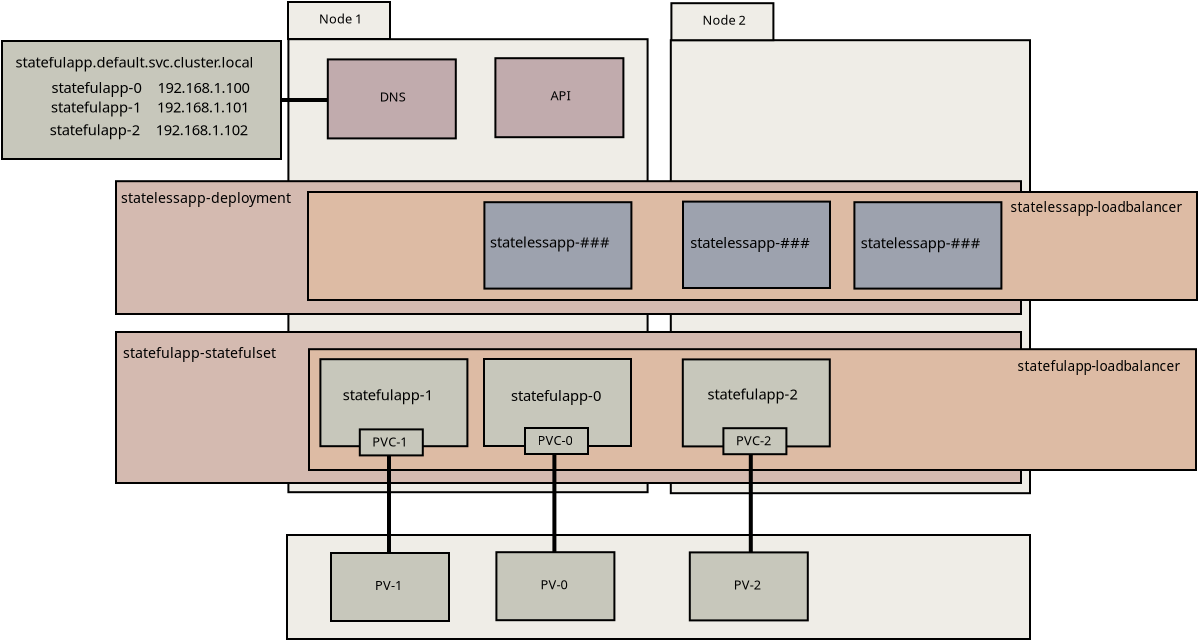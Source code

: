<?xml version="1.0" encoding="UTF-8"?>
<dia:diagram xmlns:dia="http://www.lysator.liu.se/~alla/dia/">
  <dia:layer name="Nodes" visible="true" connectable="true">
    <dia:object type="Standard - Box" version="0" id="O0">
      <dia:attribute name="obj_pos">
        <dia:point val="30.34,10.96"/>
      </dia:attribute>
      <dia:attribute name="obj_bb">
        <dia:rectangle val="30.29,10.91;48.35,33.66"/>
      </dia:attribute>
      <dia:attribute name="elem_corner">
        <dia:point val="30.34,10.96"/>
      </dia:attribute>
      <dia:attribute name="elem_width">
        <dia:real val="17.96"/>
      </dia:attribute>
      <dia:attribute name="elem_height">
        <dia:real val="22.65"/>
      </dia:attribute>
      <dia:attribute name="inner_color">
        <dia:color val="#efede7ff"/>
      </dia:attribute>
      <dia:attribute name="show_background">
        <dia:boolean val="true"/>
      </dia:attribute>
    </dia:object>
    <dia:object type="Standard - Box" version="0" id="O1">
      <dia:attribute name="obj_pos">
        <dia:point val="11.22,10.91"/>
      </dia:attribute>
      <dia:attribute name="obj_bb">
        <dia:rectangle val="11.17,10.86;29.23,33.61"/>
      </dia:attribute>
      <dia:attribute name="elem_corner">
        <dia:point val="11.22,10.91"/>
      </dia:attribute>
      <dia:attribute name="elem_width">
        <dia:real val="17.96"/>
      </dia:attribute>
      <dia:attribute name="elem_height">
        <dia:real val="22.65"/>
      </dia:attribute>
      <dia:attribute name="inner_color">
        <dia:color val="#efede7ff"/>
      </dia:attribute>
      <dia:attribute name="show_background">
        <dia:boolean val="true"/>
      </dia:attribute>
    </dia:object>
    <dia:object type="Standard - Box" version="0" id="O2">
      <dia:attribute name="obj_pos">
        <dia:point val="11.2,9.05"/>
      </dia:attribute>
      <dia:attribute name="obj_bb">
        <dia:rectangle val="11.15,9;16.35,10.95"/>
      </dia:attribute>
      <dia:attribute name="elem_corner">
        <dia:point val="11.2,9.05"/>
      </dia:attribute>
      <dia:attribute name="elem_width">
        <dia:real val="5.1"/>
      </dia:attribute>
      <dia:attribute name="elem_height">
        <dia:real val="1.85"/>
      </dia:attribute>
      <dia:attribute name="inner_color">
        <dia:color val="#efede7ff"/>
      </dia:attribute>
      <dia:attribute name="show_background">
        <dia:boolean val="true"/>
      </dia:attribute>
    </dia:object>
    <dia:object type="Standard - Text" version="1" id="O3">
      <dia:attribute name="obj_pos">
        <dia:point val="12.75,10.125"/>
      </dia:attribute>
      <dia:attribute name="obj_bb">
        <dia:rectangle val="12.75,9.53;15.035,10.277"/>
      </dia:attribute>
      <dia:attribute name="text">
        <dia:composite type="text">
          <dia:attribute name="string">
            <dia:string>#Node 1#</dia:string>
          </dia:attribute>
          <dia:attribute name="font">
            <dia:font family="sans" style="0" name="Helvetica"/>
          </dia:attribute>
          <dia:attribute name="height">
            <dia:real val="0.8"/>
          </dia:attribute>
          <dia:attribute name="pos">
            <dia:point val="12.75,10.125"/>
          </dia:attribute>
          <dia:attribute name="color">
            <dia:color val="#000000ff"/>
          </dia:attribute>
          <dia:attribute name="alignment">
            <dia:enum val="0"/>
          </dia:attribute>
        </dia:composite>
      </dia:attribute>
      <dia:attribute name="valign">
        <dia:enum val="3"/>
      </dia:attribute>
    </dia:object>
    <dia:object type="Standard - Box" version="0" id="O4">
      <dia:attribute name="obj_pos">
        <dia:point val="30.37,9.11"/>
      </dia:attribute>
      <dia:attribute name="obj_bb">
        <dia:rectangle val="30.32,9.06;35.52,11.01"/>
      </dia:attribute>
      <dia:attribute name="elem_corner">
        <dia:point val="30.37,9.11"/>
      </dia:attribute>
      <dia:attribute name="elem_width">
        <dia:real val="5.1"/>
      </dia:attribute>
      <dia:attribute name="elem_height">
        <dia:real val="1.85"/>
      </dia:attribute>
      <dia:attribute name="inner_color">
        <dia:color val="#efede7ff"/>
      </dia:attribute>
      <dia:attribute name="show_background">
        <dia:boolean val="true"/>
      </dia:attribute>
    </dia:object>
    <dia:object type="Standard - Text" version="1" id="O5">
      <dia:attribute name="obj_pos">
        <dia:point val="31.92,10.185"/>
      </dia:attribute>
      <dia:attribute name="obj_bb">
        <dia:rectangle val="31.92,9.59;34.205,10.338"/>
      </dia:attribute>
      <dia:attribute name="text">
        <dia:composite type="text">
          <dia:attribute name="string">
            <dia:string>#Node 2#</dia:string>
          </dia:attribute>
          <dia:attribute name="font">
            <dia:font family="sans" style="0" name="Helvetica"/>
          </dia:attribute>
          <dia:attribute name="height">
            <dia:real val="0.8"/>
          </dia:attribute>
          <dia:attribute name="pos">
            <dia:point val="31.92,10.185"/>
          </dia:attribute>
          <dia:attribute name="color">
            <dia:color val="#000000ff"/>
          </dia:attribute>
          <dia:attribute name="alignment">
            <dia:enum val="0"/>
          </dia:attribute>
        </dia:composite>
      </dia:attribute>
      <dia:attribute name="valign">
        <dia:enum val="3"/>
      </dia:attribute>
    </dia:object>
  </dia:layer>
  <dia:layer name="System" visible="true" connectable="true">
    <dia:object type="Standard - Box" version="0" id="O6">
      <dia:attribute name="obj_pos">
        <dia:point val="21.57,11.86"/>
      </dia:attribute>
      <dia:attribute name="obj_bb">
        <dia:rectangle val="21.52,11.81;28.02,15.86"/>
      </dia:attribute>
      <dia:attribute name="elem_corner">
        <dia:point val="21.57,11.86"/>
      </dia:attribute>
      <dia:attribute name="elem_width">
        <dia:real val="6.4"/>
      </dia:attribute>
      <dia:attribute name="elem_height">
        <dia:real val="3.95"/>
      </dia:attribute>
      <dia:attribute name="inner_color">
        <dia:color val="#c1abadff"/>
      </dia:attribute>
      <dia:attribute name="show_background">
        <dia:boolean val="true"/>
      </dia:attribute>
    </dia:object>
    <dia:object type="Standard - Text" version="1" id="O7">
      <dia:attribute name="obj_pos">
        <dia:point val="24.32,13.96"/>
      </dia:attribute>
      <dia:attribute name="obj_bb">
        <dia:rectangle val="24.32,13.365;25.332,14.113"/>
      </dia:attribute>
      <dia:attribute name="text">
        <dia:composite type="text">
          <dia:attribute name="string">
            <dia:string>#API#</dia:string>
          </dia:attribute>
          <dia:attribute name="font">
            <dia:font family="sans" style="0" name="Helvetica"/>
          </dia:attribute>
          <dia:attribute name="height">
            <dia:real val="0.8"/>
          </dia:attribute>
          <dia:attribute name="pos">
            <dia:point val="24.32,13.96"/>
          </dia:attribute>
          <dia:attribute name="color">
            <dia:color val="#000000ff"/>
          </dia:attribute>
          <dia:attribute name="alignment">
            <dia:enum val="0"/>
          </dia:attribute>
        </dia:composite>
      </dia:attribute>
      <dia:attribute name="valign">
        <dia:enum val="3"/>
      </dia:attribute>
    </dia:object>
    <dia:object type="Standard - Box" version="0" id="O8">
      <dia:attribute name="obj_pos">
        <dia:point val="13.19,11.92"/>
      </dia:attribute>
      <dia:attribute name="obj_bb">
        <dia:rectangle val="13.14,11.87;19.64,15.92"/>
      </dia:attribute>
      <dia:attribute name="elem_corner">
        <dia:point val="13.19,11.92"/>
      </dia:attribute>
      <dia:attribute name="elem_width">
        <dia:real val="6.4"/>
      </dia:attribute>
      <dia:attribute name="elem_height">
        <dia:real val="3.95"/>
      </dia:attribute>
      <dia:attribute name="inner_color">
        <dia:color val="#c1abadff"/>
      </dia:attribute>
      <dia:attribute name="show_background">
        <dia:boolean val="true"/>
      </dia:attribute>
    </dia:object>
    <dia:object type="Standard - Text" version="1" id="O9">
      <dia:attribute name="obj_pos">
        <dia:point val="15.79,14.02"/>
      </dia:attribute>
      <dia:attribute name="obj_bb">
        <dia:rectangle val="15.79,13.425;17.17,14.172"/>
      </dia:attribute>
      <dia:attribute name="text">
        <dia:composite type="text">
          <dia:attribute name="string">
            <dia:string>#DNS#</dia:string>
          </dia:attribute>
          <dia:attribute name="font">
            <dia:font family="sans" style="0" name="Helvetica"/>
          </dia:attribute>
          <dia:attribute name="height">
            <dia:real val="0.8"/>
          </dia:attribute>
          <dia:attribute name="pos">
            <dia:point val="15.79,14.02"/>
          </dia:attribute>
          <dia:attribute name="color">
            <dia:color val="#000000ff"/>
          </dia:attribute>
          <dia:attribute name="alignment">
            <dia:enum val="0"/>
          </dia:attribute>
        </dia:composite>
      </dia:attribute>
      <dia:attribute name="valign">
        <dia:enum val="3"/>
      </dia:attribute>
    </dia:object>
  </dia:layer>
  <dia:layer name="Deployment" visible="true" connectable="true">
    <dia:object type="Standard - Box" version="0" id="O10">
      <dia:attribute name="obj_pos">
        <dia:point val="2.6,18.01"/>
      </dia:attribute>
      <dia:attribute name="obj_bb">
        <dia:rectangle val="2.55,17.96;47.9,24.7"/>
      </dia:attribute>
      <dia:attribute name="elem_corner">
        <dia:point val="2.6,18.01"/>
      </dia:attribute>
      <dia:attribute name="elem_width">
        <dia:real val="45.25"/>
      </dia:attribute>
      <dia:attribute name="elem_height">
        <dia:real val="6.64"/>
      </dia:attribute>
      <dia:attribute name="inner_color">
        <dia:color val="#d4bab0ff"/>
      </dia:attribute>
      <dia:attribute name="show_background">
        <dia:boolean val="true"/>
      </dia:attribute>
    </dia:object>
    <dia:object type="Standard - Text" version="1" id="O11">
      <dia:attribute name="obj_pos">
        <dia:point val="2.85,19.1"/>
      </dia:attribute>
      <dia:attribute name="obj_bb">
        <dia:rectangle val="2.85,18.442;11.843,19.267"/>
      </dia:attribute>
      <dia:attribute name="text">
        <dia:composite type="text">
          <dia:attribute name="string">
            <dia:string>#statelessapp-deployment#</dia:string>
          </dia:attribute>
          <dia:attribute name="font">
            <dia:font family="sans" style="0" name="Helvetica"/>
          </dia:attribute>
          <dia:attribute name="height">
            <dia:real val="0.885"/>
          </dia:attribute>
          <dia:attribute name="pos">
            <dia:point val="2.85,19.1"/>
          </dia:attribute>
          <dia:attribute name="color">
            <dia:color val="#000000ff"/>
          </dia:attribute>
          <dia:attribute name="alignment">
            <dia:enum val="0"/>
          </dia:attribute>
        </dia:composite>
      </dia:attribute>
      <dia:attribute name="valign">
        <dia:enum val="3"/>
      </dia:attribute>
    </dia:object>
  </dia:layer>
  <dia:layer name="StatefulSet" visible="true" connectable="true" active="true">
    <dia:object type="Standard - Box" version="0" id="O12">
      <dia:attribute name="obj_pos">
        <dia:point val="2.6,25.55"/>
      </dia:attribute>
      <dia:attribute name="obj_bb">
        <dia:rectangle val="2.55,25.5;47.9,33.15"/>
      </dia:attribute>
      <dia:attribute name="elem_corner">
        <dia:point val="2.6,25.55"/>
      </dia:attribute>
      <dia:attribute name="elem_width">
        <dia:real val="45.25"/>
      </dia:attribute>
      <dia:attribute name="elem_height">
        <dia:real val="7.55"/>
      </dia:attribute>
      <dia:attribute name="inner_color">
        <dia:color val="#d4bab0ff"/>
      </dia:attribute>
      <dia:attribute name="show_background">
        <dia:boolean val="true"/>
      </dia:attribute>
    </dia:object>
    <dia:object type="Standard - Text" version="1" id="O13">
      <dia:attribute name="obj_pos">
        <dia:point val="2.95,26.85"/>
      </dia:attribute>
      <dia:attribute name="obj_bb">
        <dia:rectangle val="2.95,26.192;11.003,27.017"/>
      </dia:attribute>
      <dia:attribute name="text">
        <dia:composite type="text">
          <dia:attribute name="string">
            <dia:string>#statefulapp-statefulset#</dia:string>
          </dia:attribute>
          <dia:attribute name="font">
            <dia:font family="sans" style="0" name="Helvetica"/>
          </dia:attribute>
          <dia:attribute name="height">
            <dia:real val="0.885"/>
          </dia:attribute>
          <dia:attribute name="pos">
            <dia:point val="2.95,26.85"/>
          </dia:attribute>
          <dia:attribute name="color">
            <dia:color val="#000000ff"/>
          </dia:attribute>
          <dia:attribute name="alignment">
            <dia:enum val="0"/>
          </dia:attribute>
        </dia:composite>
      </dia:attribute>
      <dia:attribute name="valign">
        <dia:enum val="3"/>
      </dia:attribute>
    </dia:object>
  </dia:layer>
  <dia:layer name="LoadBalancers" visible="true" connectable="true">
    <dia:object type="Standard - Box" version="0" id="O14">
      <dia:attribute name="obj_pos">
        <dia:point val="12.2,18.55"/>
      </dia:attribute>
      <dia:attribute name="obj_bb">
        <dia:rectangle val="12.15,18.5;56.7,24"/>
      </dia:attribute>
      <dia:attribute name="elem_corner">
        <dia:point val="12.2,18.55"/>
      </dia:attribute>
      <dia:attribute name="elem_width">
        <dia:real val="44.45"/>
      </dia:attribute>
      <dia:attribute name="elem_height">
        <dia:real val="5.4"/>
      </dia:attribute>
      <dia:attribute name="inner_color">
        <dia:color val="#ddbba4ff"/>
      </dia:attribute>
      <dia:attribute name="show_background">
        <dia:boolean val="true"/>
      </dia:attribute>
    </dia:object>
    <dia:object type="Standard - Box" version="0" id="O15">
      <dia:attribute name="obj_pos">
        <dia:point val="12.25,26.41"/>
      </dia:attribute>
      <dia:attribute name="obj_bb">
        <dia:rectangle val="12.2,26.36;56.65,32.5"/>
      </dia:attribute>
      <dia:attribute name="elem_corner">
        <dia:point val="12.25,26.41"/>
      </dia:attribute>
      <dia:attribute name="elem_width">
        <dia:real val="44.35"/>
      </dia:attribute>
      <dia:attribute name="elem_height">
        <dia:real val="6.04"/>
      </dia:attribute>
      <dia:attribute name="inner_color">
        <dia:color val="#ddbba4ff"/>
      </dia:attribute>
      <dia:attribute name="show_background">
        <dia:boolean val="true"/>
      </dia:attribute>
    </dia:object>
    <dia:object type="Standard - Text" version="1" id="O16">
      <dia:attribute name="obj_pos">
        <dia:point val="34.425,21.25"/>
      </dia:attribute>
      <dia:attribute name="obj_bb">
        <dia:rectangle val="34.425,20.655;34.425,21.402"/>
      </dia:attribute>
      <dia:attribute name="text">
        <dia:composite type="text">
          <dia:attribute name="string">
            <dia:string>##</dia:string>
          </dia:attribute>
          <dia:attribute name="font">
            <dia:font family="sans" style="0" name="Helvetica"/>
          </dia:attribute>
          <dia:attribute name="height">
            <dia:real val="0.8"/>
          </dia:attribute>
          <dia:attribute name="pos">
            <dia:point val="34.425,21.25"/>
          </dia:attribute>
          <dia:attribute name="color">
            <dia:color val="#000000ff"/>
          </dia:attribute>
          <dia:attribute name="alignment">
            <dia:enum val="0"/>
          </dia:attribute>
        </dia:composite>
      </dia:attribute>
      <dia:attribute name="valign">
        <dia:enum val="3"/>
      </dia:attribute>
      <dia:connections>
        <dia:connection handle="0" to="O14" connection="8"/>
      </dia:connections>
    </dia:object>
    <dia:object type="Standard - Text" version="1" id="O17">
      <dia:attribute name="obj_pos">
        <dia:point val="47.325,19.55"/>
      </dia:attribute>
      <dia:attribute name="obj_bb">
        <dia:rectangle val="47.325,18.918;56.308,19.712"/>
      </dia:attribute>
      <dia:attribute name="text">
        <dia:composite type="text">
          <dia:attribute name="string">
            <dia:string>#statelessapp-loadbalancer#</dia:string>
          </dia:attribute>
          <dia:attribute name="font">
            <dia:font family="sans" style="0" name="Helvetica"/>
          </dia:attribute>
          <dia:attribute name="height">
            <dia:real val="0.849"/>
          </dia:attribute>
          <dia:attribute name="pos">
            <dia:point val="47.325,19.55"/>
          </dia:attribute>
          <dia:attribute name="color">
            <dia:color val="#000000ff"/>
          </dia:attribute>
          <dia:attribute name="alignment">
            <dia:enum val="0"/>
          </dia:attribute>
        </dia:composite>
      </dia:attribute>
      <dia:attribute name="valign">
        <dia:enum val="3"/>
      </dia:attribute>
    </dia:object>
    <dia:object type="Standard - Text" version="1" id="O18">
      <dia:attribute name="obj_pos">
        <dia:point val="47.67,27.505"/>
      </dia:attribute>
      <dia:attribute name="obj_bb">
        <dia:rectangle val="47.67,26.872;56.195,27.668"/>
      </dia:attribute>
      <dia:attribute name="text">
        <dia:composite type="text">
          <dia:attribute name="string">
            <dia:string>#statefulapp-loadbalancer#</dia:string>
          </dia:attribute>
          <dia:attribute name="font">
            <dia:font family="sans" style="0" name="Helvetica"/>
          </dia:attribute>
          <dia:attribute name="height">
            <dia:real val="0.849"/>
          </dia:attribute>
          <dia:attribute name="pos">
            <dia:point val="47.67,27.505"/>
          </dia:attribute>
          <dia:attribute name="color">
            <dia:color val="#000000ff"/>
          </dia:attribute>
          <dia:attribute name="alignment">
            <dia:enum val="0"/>
          </dia:attribute>
        </dia:composite>
      </dia:attribute>
      <dia:attribute name="valign">
        <dia:enum val="3"/>
      </dia:attribute>
    </dia:object>
  </dia:layer>
  <dia:layer name="Stateful" visible="true" connectable="true">
    <dia:object type="Standard - Box" version="0" id="O19">
      <dia:attribute name="obj_pos">
        <dia:point val="21,26.9"/>
      </dia:attribute>
      <dia:attribute name="obj_bb">
        <dia:rectangle val="20.95,26.85;28.4,31.3"/>
      </dia:attribute>
      <dia:attribute name="elem_corner">
        <dia:point val="21,26.9"/>
      </dia:attribute>
      <dia:attribute name="elem_width">
        <dia:real val="7.35"/>
      </dia:attribute>
      <dia:attribute name="elem_height">
        <dia:real val="4.35"/>
      </dia:attribute>
      <dia:attribute name="inner_color">
        <dia:color val="#c7c7bbff"/>
      </dia:attribute>
      <dia:attribute name="show_background">
        <dia:boolean val="true"/>
      </dia:attribute>
    </dia:object>
    <dia:object type="Standard - Text" version="1" id="O20">
      <dia:attribute name="obj_pos">
        <dia:point val="22.35,29"/>
      </dia:attribute>
      <dia:attribute name="obj_bb">
        <dia:rectangle val="22.35,28.315;27.26,29.175"/>
      </dia:attribute>
      <dia:attribute name="text">
        <dia:composite type="text">
          <dia:attribute name="string">
            <dia:string>#statefulapp-0#</dia:string>
          </dia:attribute>
          <dia:attribute name="font">
            <dia:font family="sans" style="0" name="Helvetica"/>
          </dia:attribute>
          <dia:attribute name="height">
            <dia:real val="0.92"/>
          </dia:attribute>
          <dia:attribute name="pos">
            <dia:point val="22.35,29"/>
          </dia:attribute>
          <dia:attribute name="color">
            <dia:color val="#000000ff"/>
          </dia:attribute>
          <dia:attribute name="alignment">
            <dia:enum val="0"/>
          </dia:attribute>
        </dia:composite>
      </dia:attribute>
      <dia:attribute name="valign">
        <dia:enum val="3"/>
      </dia:attribute>
    </dia:object>
    <dia:object type="Standard - Box" version="0" id="O21">
      <dia:attribute name="obj_pos">
        <dia:point val="12.82,26.91"/>
      </dia:attribute>
      <dia:attribute name="obj_bb">
        <dia:rectangle val="12.77,26.86;20.22,31.31"/>
      </dia:attribute>
      <dia:attribute name="elem_corner">
        <dia:point val="12.82,26.91"/>
      </dia:attribute>
      <dia:attribute name="elem_width">
        <dia:real val="7.35"/>
      </dia:attribute>
      <dia:attribute name="elem_height">
        <dia:real val="4.35"/>
      </dia:attribute>
      <dia:attribute name="inner_color">
        <dia:color val="#c7c7bbff"/>
      </dia:attribute>
      <dia:attribute name="show_background">
        <dia:boolean val="true"/>
      </dia:attribute>
    </dia:object>
    <dia:object type="Standard - Box" version="0" id="O22">
      <dia:attribute name="obj_pos">
        <dia:point val="30.94,26.92"/>
      </dia:attribute>
      <dia:attribute name="obj_bb">
        <dia:rectangle val="30.89,26.87;38.34,31.32"/>
      </dia:attribute>
      <dia:attribute name="elem_corner">
        <dia:point val="30.94,26.92"/>
      </dia:attribute>
      <dia:attribute name="elem_width">
        <dia:real val="7.35"/>
      </dia:attribute>
      <dia:attribute name="elem_height">
        <dia:real val="4.35"/>
      </dia:attribute>
      <dia:attribute name="inner_color">
        <dia:color val="#c7c7bbff"/>
      </dia:attribute>
      <dia:attribute name="show_background">
        <dia:boolean val="true"/>
      </dia:attribute>
    </dia:object>
    <dia:object type="Standard - Text" version="1" id="O23">
      <dia:attribute name="obj_pos">
        <dia:point val="32.18,28.92"/>
      </dia:attribute>
      <dia:attribute name="obj_bb">
        <dia:rectangle val="32.18,28.235;37.09,29.095"/>
      </dia:attribute>
      <dia:attribute name="text">
        <dia:composite type="text">
          <dia:attribute name="string">
            <dia:string>#statefulapp-2#</dia:string>
          </dia:attribute>
          <dia:attribute name="font">
            <dia:font family="sans" style="0" name="Helvetica"/>
          </dia:attribute>
          <dia:attribute name="height">
            <dia:real val="0.92"/>
          </dia:attribute>
          <dia:attribute name="pos">
            <dia:point val="32.18,28.92"/>
          </dia:attribute>
          <dia:attribute name="color">
            <dia:color val="#000000ff"/>
          </dia:attribute>
          <dia:attribute name="alignment">
            <dia:enum val="0"/>
          </dia:attribute>
        </dia:composite>
      </dia:attribute>
      <dia:attribute name="valign">
        <dia:enum val="3"/>
      </dia:attribute>
    </dia:object>
    <dia:object type="Standard - Text" version="1" id="O24">
      <dia:attribute name="obj_pos">
        <dia:point val="13.94,28.96"/>
      </dia:attribute>
      <dia:attribute name="obj_bb">
        <dia:rectangle val="13.94,28.275;18.85,29.135"/>
      </dia:attribute>
      <dia:attribute name="text">
        <dia:composite type="text">
          <dia:attribute name="string">
            <dia:string>#statefulapp-1#</dia:string>
          </dia:attribute>
          <dia:attribute name="font">
            <dia:font family="sans" style="0" name="Helvetica"/>
          </dia:attribute>
          <dia:attribute name="height">
            <dia:real val="0.92"/>
          </dia:attribute>
          <dia:attribute name="pos">
            <dia:point val="13.94,28.96"/>
          </dia:attribute>
          <dia:attribute name="color">
            <dia:color val="#000000ff"/>
          </dia:attribute>
          <dia:attribute name="alignment">
            <dia:enum val="0"/>
          </dia:attribute>
        </dia:composite>
      </dia:attribute>
      <dia:attribute name="valign">
        <dia:enum val="3"/>
      </dia:attribute>
    </dia:object>
  </dia:layer>
  <dia:layer name="Stateless" visible="true" connectable="true">
    <dia:object type="Standard - Box" version="0" id="O25">
      <dia:attribute name="obj_pos">
        <dia:point val="30.95,19.03"/>
      </dia:attribute>
      <dia:attribute name="obj_bb">
        <dia:rectangle val="30.9,18.98;38.35,23.4"/>
      </dia:attribute>
      <dia:attribute name="elem_corner">
        <dia:point val="30.95,19.03"/>
      </dia:attribute>
      <dia:attribute name="elem_width">
        <dia:real val="7.35"/>
      </dia:attribute>
      <dia:attribute name="elem_height">
        <dia:real val="4.32"/>
      </dia:attribute>
      <dia:attribute name="inner_color">
        <dia:color val="#9da2aeff"/>
      </dia:attribute>
      <dia:attribute name="show_background">
        <dia:boolean val="true"/>
      </dia:attribute>
    </dia:object>
    <dia:object type="Standard - Text" version="1" id="O26">
      <dia:attribute name="obj_pos">
        <dia:point val="31.31,21.345"/>
      </dia:attribute>
      <dia:attribute name="obj_bb">
        <dia:rectangle val="31.31,20.66;38.095,21.52"/>
      </dia:attribute>
      <dia:attribute name="text">
        <dia:composite type="text">
          <dia:attribute name="string">
            <dia:string>#statelessapp-####</dia:string>
          </dia:attribute>
          <dia:attribute name="font">
            <dia:font family="sans" style="0" name="Helvetica"/>
          </dia:attribute>
          <dia:attribute name="height">
            <dia:real val="0.92"/>
          </dia:attribute>
          <dia:attribute name="pos">
            <dia:point val="31.31,21.345"/>
          </dia:attribute>
          <dia:attribute name="color">
            <dia:color val="#000000ff"/>
          </dia:attribute>
          <dia:attribute name="alignment">
            <dia:enum val="0"/>
          </dia:attribute>
        </dia:composite>
      </dia:attribute>
      <dia:attribute name="valign">
        <dia:enum val="3"/>
      </dia:attribute>
    </dia:object>
    <dia:object type="Standard - Box" version="0" id="O27">
      <dia:attribute name="obj_pos">
        <dia:point val="39.52,19.06"/>
      </dia:attribute>
      <dia:attribute name="obj_bb">
        <dia:rectangle val="39.47,19.01;46.92,23.43"/>
      </dia:attribute>
      <dia:attribute name="elem_corner">
        <dia:point val="39.52,19.06"/>
      </dia:attribute>
      <dia:attribute name="elem_width">
        <dia:real val="7.35"/>
      </dia:attribute>
      <dia:attribute name="elem_height">
        <dia:real val="4.32"/>
      </dia:attribute>
      <dia:attribute name="inner_color">
        <dia:color val="#9da2aeff"/>
      </dia:attribute>
      <dia:attribute name="show_background">
        <dia:boolean val="true"/>
      </dia:attribute>
    </dia:object>
    <dia:object type="Standard - Text" version="1" id="O28">
      <dia:attribute name="obj_pos">
        <dia:point val="39.84,21.365"/>
      </dia:attribute>
      <dia:attribute name="obj_bb">
        <dia:rectangle val="39.84,20.68;46.625,21.54"/>
      </dia:attribute>
      <dia:attribute name="text">
        <dia:composite type="text">
          <dia:attribute name="string">
            <dia:string>#statelessapp-####</dia:string>
          </dia:attribute>
          <dia:attribute name="font">
            <dia:font family="sans" style="0" name="Helvetica"/>
          </dia:attribute>
          <dia:attribute name="height">
            <dia:real val="0.92"/>
          </dia:attribute>
          <dia:attribute name="pos">
            <dia:point val="39.84,21.365"/>
          </dia:attribute>
          <dia:attribute name="color">
            <dia:color val="#000000ff"/>
          </dia:attribute>
          <dia:attribute name="alignment">
            <dia:enum val="0"/>
          </dia:attribute>
        </dia:composite>
      </dia:attribute>
      <dia:attribute name="valign">
        <dia:enum val="3"/>
      </dia:attribute>
    </dia:object>
    <dia:object type="Standard - Box" version="0" id="O29">
      <dia:attribute name="obj_pos">
        <dia:point val="21.02,19.06"/>
      </dia:attribute>
      <dia:attribute name="obj_bb">
        <dia:rectangle val="20.97,19.01;28.42,23.43"/>
      </dia:attribute>
      <dia:attribute name="elem_corner">
        <dia:point val="21.02,19.06"/>
      </dia:attribute>
      <dia:attribute name="elem_width">
        <dia:real val="7.35"/>
      </dia:attribute>
      <dia:attribute name="elem_height">
        <dia:real val="4.32"/>
      </dia:attribute>
      <dia:attribute name="inner_color">
        <dia:color val="#9da2aeff"/>
      </dia:attribute>
      <dia:attribute name="show_background">
        <dia:boolean val="true"/>
      </dia:attribute>
    </dia:object>
    <dia:object type="Standard - Text" version="1" id="O30">
      <dia:attribute name="obj_pos">
        <dia:point val="21.3,21.33"/>
      </dia:attribute>
      <dia:attribute name="obj_bb">
        <dia:rectangle val="21.3,20.645;28.085,21.505"/>
      </dia:attribute>
      <dia:attribute name="text">
        <dia:composite type="text">
          <dia:attribute name="string">
            <dia:string>#statelessapp-####</dia:string>
          </dia:attribute>
          <dia:attribute name="font">
            <dia:font family="sans" style="0" name="Helvetica"/>
          </dia:attribute>
          <dia:attribute name="height">
            <dia:real val="0.92"/>
          </dia:attribute>
          <dia:attribute name="pos">
            <dia:point val="21.3,21.33"/>
          </dia:attribute>
          <dia:attribute name="color">
            <dia:color val="#000000ff"/>
          </dia:attribute>
          <dia:attribute name="alignment">
            <dia:enum val="0"/>
          </dia:attribute>
        </dia:composite>
      </dia:attribute>
      <dia:attribute name="valign">
        <dia:enum val="3"/>
      </dia:attribute>
    </dia:object>
  </dia:layer>
  <dia:layer name="PersistentStorage" visible="true" connectable="true">
    <dia:object type="Standard - Box" version="0" id="O31">
      <dia:attribute name="obj_pos">
        <dia:point val="11.15,35.7"/>
      </dia:attribute>
      <dia:attribute name="obj_bb">
        <dia:rectangle val="11.1,35.65;48.35,40.95"/>
      </dia:attribute>
      <dia:attribute name="elem_corner">
        <dia:point val="11.15,35.7"/>
      </dia:attribute>
      <dia:attribute name="elem_width">
        <dia:real val="37.15"/>
      </dia:attribute>
      <dia:attribute name="elem_height">
        <dia:real val="5.2"/>
      </dia:attribute>
      <dia:attribute name="inner_color">
        <dia:color val="#efede7ff"/>
      </dia:attribute>
      <dia:attribute name="show_background">
        <dia:boolean val="true"/>
      </dia:attribute>
    </dia:object>
    <dia:object type="Standard - Box" version="0" id="O32">
      <dia:attribute name="obj_pos">
        <dia:point val="34.29,31.22"/>
      </dia:attribute>
      <dia:attribute name="obj_bb">
        <dia:rectangle val="34.24,31.17;34.44,37.12"/>
      </dia:attribute>
      <dia:attribute name="elem_corner">
        <dia:point val="34.29,31.22"/>
      </dia:attribute>
      <dia:attribute name="elem_width">
        <dia:real val="0.1"/>
      </dia:attribute>
      <dia:attribute name="elem_height">
        <dia:real val="5.85"/>
      </dia:attribute>
      <dia:attribute name="inner_color">
        <dia:color val="#000000ff"/>
      </dia:attribute>
      <dia:attribute name="show_background">
        <dia:boolean val="true"/>
      </dia:attribute>
    </dia:object>
    <dia:object type="Standard - Box" version="0" id="O33">
      <dia:attribute name="obj_pos">
        <dia:point val="24.47,31.16"/>
      </dia:attribute>
      <dia:attribute name="obj_bb">
        <dia:rectangle val="24.42,31.11;24.62,37.06"/>
      </dia:attribute>
      <dia:attribute name="elem_corner">
        <dia:point val="24.47,31.16"/>
      </dia:attribute>
      <dia:attribute name="elem_width">
        <dia:real val="0.1"/>
      </dia:attribute>
      <dia:attribute name="elem_height">
        <dia:real val="5.85"/>
      </dia:attribute>
      <dia:attribute name="inner_color">
        <dia:color val="#000000ff"/>
      </dia:attribute>
      <dia:attribute name="show_background">
        <dia:boolean val="true"/>
      </dia:attribute>
    </dia:object>
    <dia:object type="Standard - Box" version="0" id="O34">
      <dia:attribute name="obj_pos">
        <dia:point val="16.2,31.2"/>
      </dia:attribute>
      <dia:attribute name="obj_bb">
        <dia:rectangle val="16.15,31.15;16.35,37.1"/>
      </dia:attribute>
      <dia:attribute name="elem_corner">
        <dia:point val="16.2,31.2"/>
      </dia:attribute>
      <dia:attribute name="elem_width">
        <dia:real val="0.1"/>
      </dia:attribute>
      <dia:attribute name="elem_height">
        <dia:real val="5.85"/>
      </dia:attribute>
      <dia:attribute name="inner_color">
        <dia:color val="#000000ff"/>
      </dia:attribute>
      <dia:attribute name="show_background">
        <dia:boolean val="true"/>
      </dia:attribute>
    </dia:object>
    <dia:object type="Standard - Box" version="0" id="O35">
      <dia:attribute name="obj_pos">
        <dia:point val="23.05,30.35"/>
      </dia:attribute>
      <dia:attribute name="obj_bb">
        <dia:rectangle val="23,30.3;26.25,31.7"/>
      </dia:attribute>
      <dia:attribute name="elem_corner">
        <dia:point val="23.05,30.35"/>
      </dia:attribute>
      <dia:attribute name="elem_width">
        <dia:real val="3.15"/>
      </dia:attribute>
      <dia:attribute name="elem_height">
        <dia:real val="1.3"/>
      </dia:attribute>
      <dia:attribute name="inner_color">
        <dia:color val="#c7c7bbff"/>
      </dia:attribute>
      <dia:attribute name="show_background">
        <dia:boolean val="true"/>
      </dia:attribute>
    </dia:object>
    <dia:object type="Standard - Text" version="1" id="O36">
      <dia:attribute name="obj_pos">
        <dia:point val="23.675,31.2"/>
      </dia:attribute>
      <dia:attribute name="obj_bb">
        <dia:rectangle val="23.675,30.605;25.582,31.352"/>
      </dia:attribute>
      <dia:attribute name="text">
        <dia:composite type="text">
          <dia:attribute name="string">
            <dia:string>#PVC-0#</dia:string>
          </dia:attribute>
          <dia:attribute name="font">
            <dia:font family="sans" style="0" name="Helvetica"/>
          </dia:attribute>
          <dia:attribute name="height">
            <dia:real val="0.8"/>
          </dia:attribute>
          <dia:attribute name="pos">
            <dia:point val="23.675,31.2"/>
          </dia:attribute>
          <dia:attribute name="color">
            <dia:color val="#000000ff"/>
          </dia:attribute>
          <dia:attribute name="alignment">
            <dia:enum val="0"/>
          </dia:attribute>
        </dia:composite>
      </dia:attribute>
      <dia:attribute name="valign">
        <dia:enum val="3"/>
      </dia:attribute>
    </dia:object>
    <dia:object type="Standard - Box" version="0" id="O37">
      <dia:attribute name="obj_pos">
        <dia:point val="32.97,30.36"/>
      </dia:attribute>
      <dia:attribute name="obj_bb">
        <dia:rectangle val="32.92,30.31;36.17,31.71"/>
      </dia:attribute>
      <dia:attribute name="elem_corner">
        <dia:point val="32.97,30.36"/>
      </dia:attribute>
      <dia:attribute name="elem_width">
        <dia:real val="3.15"/>
      </dia:attribute>
      <dia:attribute name="elem_height">
        <dia:real val="1.3"/>
      </dia:attribute>
      <dia:attribute name="inner_color">
        <dia:color val="#c7c7bbff"/>
      </dia:attribute>
      <dia:attribute name="show_background">
        <dia:boolean val="true"/>
      </dia:attribute>
    </dia:object>
    <dia:object type="Standard - Text" version="1" id="O38">
      <dia:attribute name="obj_pos">
        <dia:point val="33.595,31.21"/>
      </dia:attribute>
      <dia:attribute name="obj_bb">
        <dia:rectangle val="33.595,30.615;35.502,31.363"/>
      </dia:attribute>
      <dia:attribute name="text">
        <dia:composite type="text">
          <dia:attribute name="string">
            <dia:string>#PVC-2#</dia:string>
          </dia:attribute>
          <dia:attribute name="font">
            <dia:font family="sans" style="0" name="Helvetica"/>
          </dia:attribute>
          <dia:attribute name="height">
            <dia:real val="0.8"/>
          </dia:attribute>
          <dia:attribute name="pos">
            <dia:point val="33.595,31.21"/>
          </dia:attribute>
          <dia:attribute name="color">
            <dia:color val="#000000ff"/>
          </dia:attribute>
          <dia:attribute name="alignment">
            <dia:enum val="0"/>
          </dia:attribute>
        </dia:composite>
      </dia:attribute>
      <dia:attribute name="valign">
        <dia:enum val="3"/>
      </dia:attribute>
    </dia:object>
    <dia:object type="Standard - Box" version="0" id="O39">
      <dia:attribute name="obj_pos">
        <dia:point val="14.79,30.42"/>
      </dia:attribute>
      <dia:attribute name="obj_bb">
        <dia:rectangle val="14.74,30.37;17.99,31.77"/>
      </dia:attribute>
      <dia:attribute name="elem_corner">
        <dia:point val="14.79,30.42"/>
      </dia:attribute>
      <dia:attribute name="elem_width">
        <dia:real val="3.15"/>
      </dia:attribute>
      <dia:attribute name="elem_height">
        <dia:real val="1.3"/>
      </dia:attribute>
      <dia:attribute name="inner_color">
        <dia:color val="#c7c7bbff"/>
      </dia:attribute>
      <dia:attribute name="show_background">
        <dia:boolean val="true"/>
      </dia:attribute>
    </dia:object>
    <dia:object type="Standard - Text" version="1" id="O40">
      <dia:attribute name="obj_pos">
        <dia:point val="15.415,31.27"/>
      </dia:attribute>
      <dia:attribute name="obj_bb">
        <dia:rectangle val="15.415,30.675;17.323,31.422"/>
      </dia:attribute>
      <dia:attribute name="text">
        <dia:composite type="text">
          <dia:attribute name="string">
            <dia:string>#PVC-1#</dia:string>
          </dia:attribute>
          <dia:attribute name="font">
            <dia:font family="sans" style="0" name="Helvetica"/>
          </dia:attribute>
          <dia:attribute name="height">
            <dia:real val="0.8"/>
          </dia:attribute>
          <dia:attribute name="pos">
            <dia:point val="15.415,31.27"/>
          </dia:attribute>
          <dia:attribute name="color">
            <dia:color val="#000000ff"/>
          </dia:attribute>
          <dia:attribute name="alignment">
            <dia:enum val="0"/>
          </dia:attribute>
        </dia:composite>
      </dia:attribute>
      <dia:attribute name="valign">
        <dia:enum val="3"/>
      </dia:attribute>
    </dia:object>
    <dia:object type="Standard - Box" version="0" id="O41">
      <dia:attribute name="obj_pos">
        <dia:point val="13.35,36.6"/>
      </dia:attribute>
      <dia:attribute name="obj_bb">
        <dia:rectangle val="13.3,36.55;19.3,40.05"/>
      </dia:attribute>
      <dia:attribute name="elem_corner">
        <dia:point val="13.35,36.6"/>
      </dia:attribute>
      <dia:attribute name="elem_width">
        <dia:real val="5.9"/>
      </dia:attribute>
      <dia:attribute name="elem_height">
        <dia:real val="3.4"/>
      </dia:attribute>
      <dia:attribute name="inner_color">
        <dia:color val="#c7c7bbff"/>
      </dia:attribute>
      <dia:attribute name="show_background">
        <dia:boolean val="true"/>
      </dia:attribute>
    </dia:object>
    <dia:object type="Standard - Text" version="1" id="O42">
      <dia:attribute name="obj_pos">
        <dia:point val="15.55,38.45"/>
      </dia:attribute>
      <dia:attribute name="obj_bb">
        <dia:rectangle val="15.55,37.855;16.973,38.602"/>
      </dia:attribute>
      <dia:attribute name="text">
        <dia:composite type="text">
          <dia:attribute name="string">
            <dia:string>#PV-1#</dia:string>
          </dia:attribute>
          <dia:attribute name="font">
            <dia:font family="sans" style="0" name="Helvetica"/>
          </dia:attribute>
          <dia:attribute name="height">
            <dia:real val="0.8"/>
          </dia:attribute>
          <dia:attribute name="pos">
            <dia:point val="15.55,38.45"/>
          </dia:attribute>
          <dia:attribute name="color">
            <dia:color val="#000000ff"/>
          </dia:attribute>
          <dia:attribute name="alignment">
            <dia:enum val="0"/>
          </dia:attribute>
        </dia:composite>
      </dia:attribute>
      <dia:attribute name="valign">
        <dia:enum val="3"/>
      </dia:attribute>
    </dia:object>
    <dia:object type="Standard - Box" version="0" id="O43">
      <dia:attribute name="obj_pos">
        <dia:point val="21.62,36.56"/>
      </dia:attribute>
      <dia:attribute name="obj_bb">
        <dia:rectangle val="21.57,36.51;27.57,40.01"/>
      </dia:attribute>
      <dia:attribute name="elem_corner">
        <dia:point val="21.62,36.56"/>
      </dia:attribute>
      <dia:attribute name="elem_width">
        <dia:real val="5.9"/>
      </dia:attribute>
      <dia:attribute name="elem_height">
        <dia:real val="3.4"/>
      </dia:attribute>
      <dia:attribute name="inner_color">
        <dia:color val="#c7c7bbff"/>
      </dia:attribute>
      <dia:attribute name="show_background">
        <dia:boolean val="true"/>
      </dia:attribute>
    </dia:object>
    <dia:object type="Standard - Text" version="1" id="O44">
      <dia:attribute name="obj_pos">
        <dia:point val="23.82,38.41"/>
      </dia:attribute>
      <dia:attribute name="obj_bb">
        <dia:rectangle val="23.82,37.815;25.242,38.562"/>
      </dia:attribute>
      <dia:attribute name="text">
        <dia:composite type="text">
          <dia:attribute name="string">
            <dia:string>#PV-0#</dia:string>
          </dia:attribute>
          <dia:attribute name="font">
            <dia:font family="sans" style="0" name="Helvetica"/>
          </dia:attribute>
          <dia:attribute name="height">
            <dia:real val="0.8"/>
          </dia:attribute>
          <dia:attribute name="pos">
            <dia:point val="23.82,38.41"/>
          </dia:attribute>
          <dia:attribute name="color">
            <dia:color val="#000000ff"/>
          </dia:attribute>
          <dia:attribute name="alignment">
            <dia:enum val="0"/>
          </dia:attribute>
        </dia:composite>
      </dia:attribute>
      <dia:attribute name="valign">
        <dia:enum val="3"/>
      </dia:attribute>
    </dia:object>
    <dia:object type="Standard - Box" version="0" id="O45">
      <dia:attribute name="obj_pos">
        <dia:point val="31.29,36.57"/>
      </dia:attribute>
      <dia:attribute name="obj_bb">
        <dia:rectangle val="31.24,36.52;37.24,40.02"/>
      </dia:attribute>
      <dia:attribute name="elem_corner">
        <dia:point val="31.29,36.57"/>
      </dia:attribute>
      <dia:attribute name="elem_width">
        <dia:real val="5.9"/>
      </dia:attribute>
      <dia:attribute name="elem_height">
        <dia:real val="3.4"/>
      </dia:attribute>
      <dia:attribute name="inner_color">
        <dia:color val="#c7c7bbff"/>
      </dia:attribute>
      <dia:attribute name="show_background">
        <dia:boolean val="true"/>
      </dia:attribute>
    </dia:object>
    <dia:object type="Standard - Text" version="1" id="O46">
      <dia:attribute name="obj_pos">
        <dia:point val="33.49,38.42"/>
      </dia:attribute>
      <dia:attribute name="obj_bb">
        <dia:rectangle val="33.49,37.825;34.913,38.572"/>
      </dia:attribute>
      <dia:attribute name="text">
        <dia:composite type="text">
          <dia:attribute name="string">
            <dia:string>#PV-2#</dia:string>
          </dia:attribute>
          <dia:attribute name="font">
            <dia:font family="sans" style="0" name="Helvetica"/>
          </dia:attribute>
          <dia:attribute name="height">
            <dia:real val="0.8"/>
          </dia:attribute>
          <dia:attribute name="pos">
            <dia:point val="33.49,38.42"/>
          </dia:attribute>
          <dia:attribute name="color">
            <dia:color val="#000000ff"/>
          </dia:attribute>
          <dia:attribute name="alignment">
            <dia:enum val="0"/>
          </dia:attribute>
        </dia:composite>
      </dia:attribute>
      <dia:attribute name="valign">
        <dia:enum val="3"/>
      </dia:attribute>
    </dia:object>
  </dia:layer>
  <dia:layer name="HeadlessService" visible="true" connectable="true">
    <dia:object type="Standard - Box" version="0" id="O47">
      <dia:attribute name="obj_pos">
        <dia:point val="6.95,13.9"/>
      </dia:attribute>
      <dia:attribute name="obj_bb">
        <dia:rectangle val="6.9,13.85;13.15,14.05"/>
      </dia:attribute>
      <dia:attribute name="elem_corner">
        <dia:point val="6.95,13.9"/>
      </dia:attribute>
      <dia:attribute name="elem_width">
        <dia:real val="6.15"/>
      </dia:attribute>
      <dia:attribute name="elem_height">
        <dia:real val="0.1"/>
      </dia:attribute>
      <dia:attribute name="inner_color">
        <dia:color val="#000000ff"/>
      </dia:attribute>
      <dia:attribute name="show_background">
        <dia:boolean val="true"/>
      </dia:attribute>
    </dia:object>
    <dia:object type="Standard - Box" version="0" id="O48">
      <dia:attribute name="obj_pos">
        <dia:point val="-3.1,11"/>
      </dia:attribute>
      <dia:attribute name="obj_bb">
        <dia:rectangle val="-3.15,10.95;10.9,16.95"/>
      </dia:attribute>
      <dia:attribute name="elem_corner">
        <dia:point val="-3.1,11"/>
      </dia:attribute>
      <dia:attribute name="elem_width">
        <dia:real val="13.95"/>
      </dia:attribute>
      <dia:attribute name="elem_height">
        <dia:real val="5.9"/>
      </dia:attribute>
      <dia:attribute name="inner_color">
        <dia:color val="#c7c7bbff"/>
      </dia:attribute>
      <dia:attribute name="show_background">
        <dia:boolean val="true"/>
      </dia:attribute>
    </dia:object>
    <dia:object type="Standard - Text" version="1" id="O49">
      <dia:attribute name="obj_pos">
        <dia:point val="-2.425,12.325"/>
      </dia:attribute>
      <dia:attribute name="obj_bb">
        <dia:rectangle val="-2.425,11.64;10.655,12.5"/>
      </dia:attribute>
      <dia:attribute name="text">
        <dia:composite type="text">
          <dia:attribute name="string">
            <dia:string>#statefulapp.default.svc.cluster.local#</dia:string>
          </dia:attribute>
          <dia:attribute name="font">
            <dia:font family="sans" style="0" name="Helvetica"/>
          </dia:attribute>
          <dia:attribute name="height">
            <dia:real val="0.92"/>
          </dia:attribute>
          <dia:attribute name="pos">
            <dia:point val="-2.425,12.325"/>
          </dia:attribute>
          <dia:attribute name="color">
            <dia:color val="#000000ff"/>
          </dia:attribute>
          <dia:attribute name="alignment">
            <dia:enum val="0"/>
          </dia:attribute>
        </dia:composite>
      </dia:attribute>
      <dia:attribute name="valign">
        <dia:enum val="3"/>
      </dia:attribute>
    </dia:object>
    <dia:object type="Standard - Text" version="1" id="O50">
      <dia:attribute name="obj_pos">
        <dia:point val="-0.65,14.575"/>
      </dia:attribute>
      <dia:attribute name="obj_bb">
        <dia:rectangle val="-0.65,13.89;10.58,14.75"/>
      </dia:attribute>
      <dia:attribute name="text">
        <dia:composite type="text">
          <dia:attribute name="string">
            <dia:string>#statefulapp-1    192.168.1.101#</dia:string>
          </dia:attribute>
          <dia:attribute name="font">
            <dia:font family="sans" style="0" name="Helvetica"/>
          </dia:attribute>
          <dia:attribute name="height">
            <dia:real val="0.92"/>
          </dia:attribute>
          <dia:attribute name="pos">
            <dia:point val="-0.65,14.575"/>
          </dia:attribute>
          <dia:attribute name="color">
            <dia:color val="#000000ff"/>
          </dia:attribute>
          <dia:attribute name="alignment">
            <dia:enum val="0"/>
          </dia:attribute>
        </dia:composite>
      </dia:attribute>
      <dia:attribute name="valign">
        <dia:enum val="3"/>
      </dia:attribute>
    </dia:object>
    <dia:object type="Standard - Text" version="1" id="O51">
      <dia:attribute name="obj_pos">
        <dia:point val="-0.63,13.605"/>
      </dia:attribute>
      <dia:attribute name="obj_bb">
        <dia:rectangle val="-0.63,12.92;10.6,13.78"/>
      </dia:attribute>
      <dia:attribute name="text">
        <dia:composite type="text">
          <dia:attribute name="string">
            <dia:string>#statefulapp-0    192.168.1.100#</dia:string>
          </dia:attribute>
          <dia:attribute name="font">
            <dia:font family="sans" style="0" name="Helvetica"/>
          </dia:attribute>
          <dia:attribute name="height">
            <dia:real val="0.92"/>
          </dia:attribute>
          <dia:attribute name="pos">
            <dia:point val="-0.63,13.605"/>
          </dia:attribute>
          <dia:attribute name="color">
            <dia:color val="#000000ff"/>
          </dia:attribute>
          <dia:attribute name="alignment">
            <dia:enum val="0"/>
          </dia:attribute>
        </dia:composite>
      </dia:attribute>
      <dia:attribute name="valign">
        <dia:enum val="3"/>
      </dia:attribute>
    </dia:object>
    <dia:object type="Standard - Text" version="1" id="O52">
      <dia:attribute name="obj_pos">
        <dia:point val="-0.71,15.715"/>
      </dia:attribute>
      <dia:attribute name="obj_bb">
        <dia:rectangle val="-0.71,15.03;10.52,15.89"/>
      </dia:attribute>
      <dia:attribute name="text">
        <dia:composite type="text">
          <dia:attribute name="string">
            <dia:string>#statefulapp-2    192.168.1.102#</dia:string>
          </dia:attribute>
          <dia:attribute name="font">
            <dia:font family="sans" style="0" name="Helvetica"/>
          </dia:attribute>
          <dia:attribute name="height">
            <dia:real val="0.92"/>
          </dia:attribute>
          <dia:attribute name="pos">
            <dia:point val="-0.71,15.715"/>
          </dia:attribute>
          <dia:attribute name="color">
            <dia:color val="#000000ff"/>
          </dia:attribute>
          <dia:attribute name="alignment">
            <dia:enum val="0"/>
          </dia:attribute>
        </dia:composite>
      </dia:attribute>
      <dia:attribute name="valign">
        <dia:enum val="3"/>
      </dia:attribute>
    </dia:object>
  </dia:layer>
</dia:diagram>
